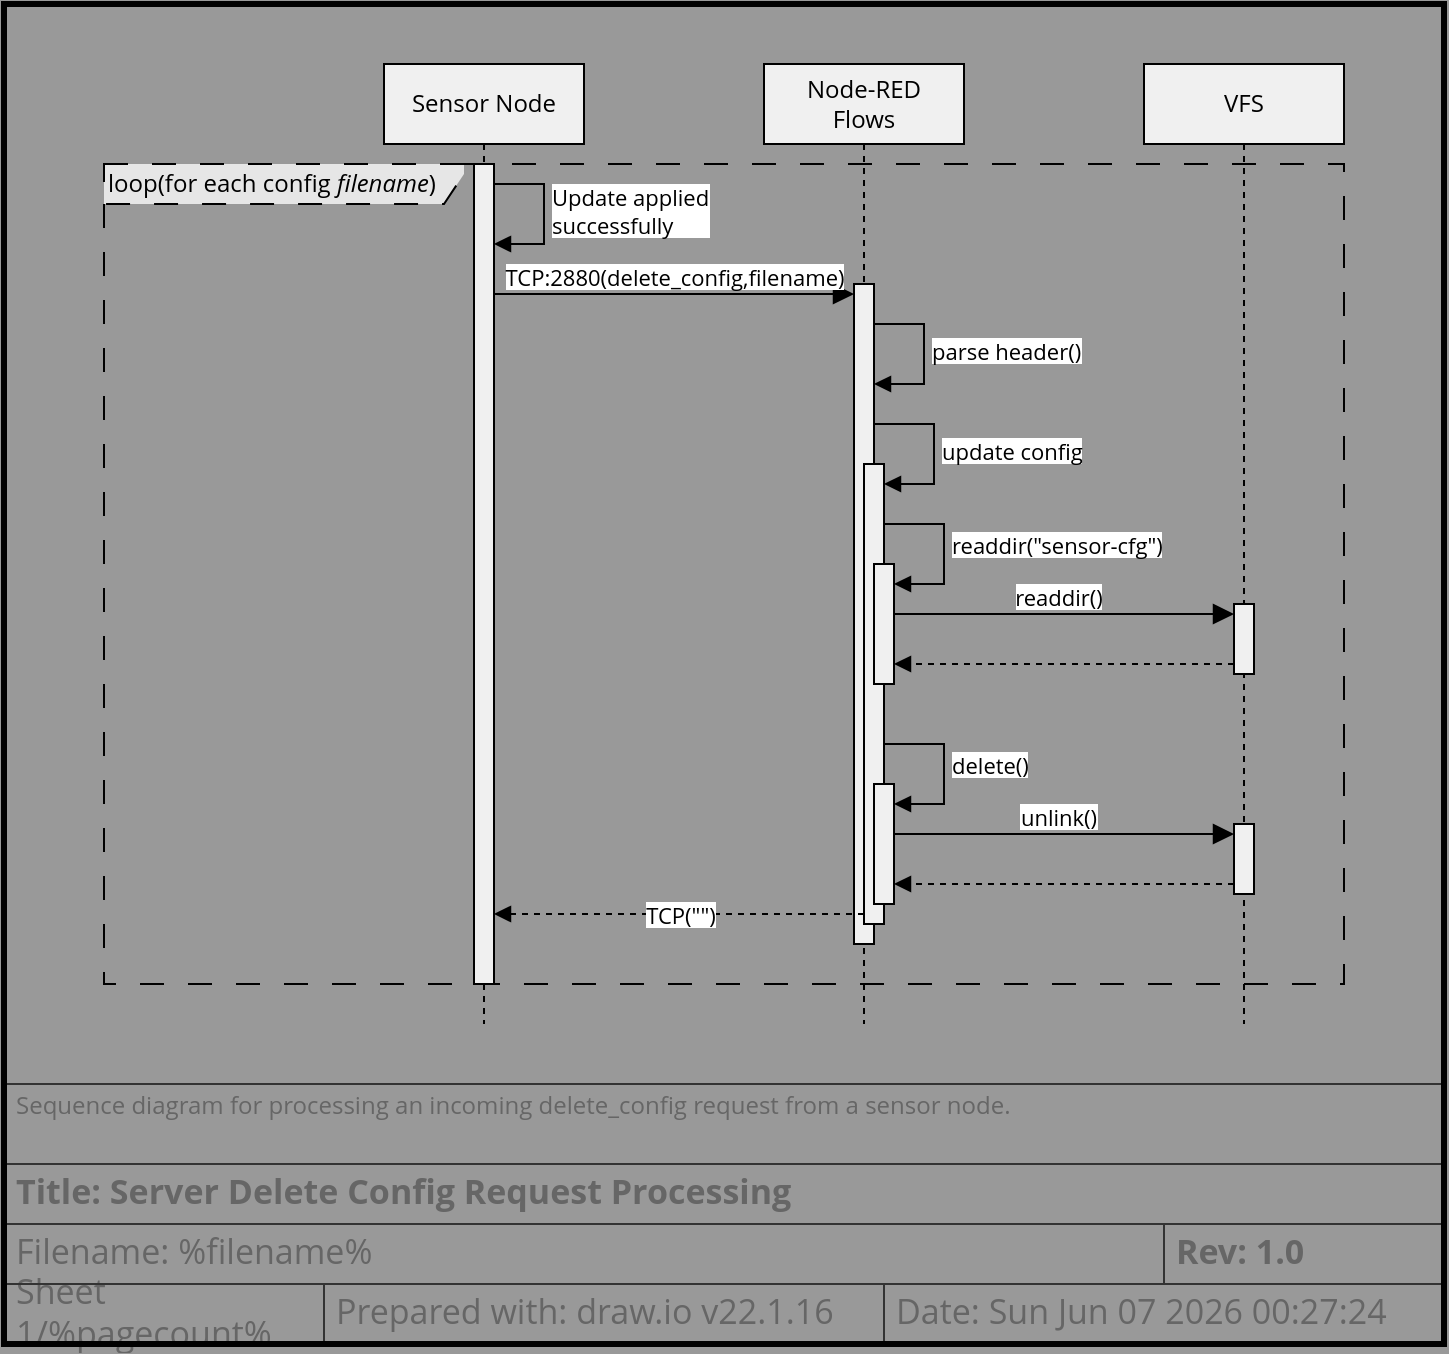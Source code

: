 <mxfile version="22.1.16" type="device">
  <diagram name="Server Delete Config Request Processing" id="fo18u6Ch1KVScq3Fo-Wy">
    <mxGraphModel dx="1111" dy="1194" grid="1" gridSize="10" guides="1" tooltips="1" connect="1" arrows="1" fold="1" page="1" pageScale="1" pageWidth="800" pageHeight="350" background="#999999" math="0" shadow="0">
      <root>
        <object label="" description="Sequence diagram for processing an incoming delete_config request from a sensor node." rev="1.0" id="0">
          <mxCell />
        </object>
        <object label="Title Block" id="1">
          <mxCell style="locked=1;" parent="0" />
        </object>
        <mxCell id="h7L3MlKvrl_dhOmhB3lf-10" value="Prepared with: draw.io v22.1.16" style="strokeWidth=1;shadow=0;dashed=0;align=center;html=1;shape=mxgraph.mockup.text.textBox;fontColor=#666666;align=left;fontSize=17;spacingLeft=4;spacingTop=-3;whiteSpace=wrap;strokeColor=#333333;mainText=;fillColor=none;fontFamily=Open Sans;movable=1;resizable=1;rotatable=1;deletable=1;editable=1;locked=0;connectable=1;" parent="1" vertex="1">
          <mxGeometry x="220" y="300" width="280" height="30" as="geometry" />
        </mxCell>
        <object label="&lt;div align=&quot;left&quot;&gt;Sheet %pagenumber%/%pagecount%&lt;/div&gt;" placeholders="1" id="h7L3MlKvrl_dhOmhB3lf-12">
          <mxCell style="strokeWidth=1;shadow=0;dashed=0;align=left;html=1;shape=mxgraph.mockup.text.textBox;fontColor=#666666;align=left;fontSize=17;spacingLeft=4;spacingTop=-3;whiteSpace=wrap;strokeColor=#333333;mainText=;fillColor=none;fontFamily=Open Sans;movable=1;resizable=1;rotatable=1;deletable=1;editable=1;locked=0;connectable=1;" parent="1" vertex="1">
            <mxGeometry x="60" y="300" width="160" height="30" as="geometry" />
          </mxCell>
        </object>
        <object label="Date: &lt;font style=&quot;font-size: 17px;&quot;&gt;%date{ddd mmm dd yyyy HH:MM:ss}%&lt;/font&gt;" placeholders="1" id="h7L3MlKvrl_dhOmhB3lf-13">
          <mxCell style="strokeWidth=1;shadow=0;dashed=0;align=center;html=1;shape=mxgraph.mockup.text.textBox;fontColor=#666666;align=left;fontSize=17;spacingLeft=4;spacingTop=-3;whiteSpace=wrap;strokeColor=#333333;mainText=;fillColor=none;fontFamily=Open Sans;movable=1;resizable=1;rotatable=1;deletable=1;editable=1;locked=0;connectable=1;" parent="1" vertex="1">
            <mxGeometry x="500" y="300" width="280" height="30" as="geometry" />
          </mxCell>
        </object>
        <object label="&lt;b&gt;Title: %page%&lt;/b&gt;" placeholders="1" id="h7L3MlKvrl_dhOmhB3lf-14">
          <mxCell style="strokeWidth=1;shadow=0;dashed=0;align=center;html=1;shape=mxgraph.mockup.text.textBox;fontColor=#666666;align=left;fontSize=17;spacingLeft=4;spacingTop=-3;whiteSpace=wrap;strokeColor=#333333;mainText=;fillColor=none;fontFamily=Open Sans;movable=1;resizable=1;rotatable=1;deletable=1;editable=1;locked=0;connectable=1;" parent="1" vertex="1">
            <mxGeometry x="60" y="240" width="720" height="30" as="geometry" />
          </mxCell>
        </object>
        <object label="Filename: %filename%" placeholders="1" id="h7L3MlKvrl_dhOmhB3lf-15">
          <mxCell style="strokeWidth=1;shadow=0;dashed=0;align=center;html=1;shape=mxgraph.mockup.text.textBox;fontColor=#666666;align=left;fontSize=17;spacingLeft=4;spacingTop=-3;whiteSpace=wrap;strokeColor=#333333;mainText=;fillColor=none;fontFamily=Open Sans;movable=1;resizable=1;rotatable=1;deletable=1;editable=1;locked=0;connectable=1;" parent="1" vertex="1">
            <mxGeometry x="60" y="270" width="580" height="30" as="geometry" />
          </mxCell>
        </object>
        <object label="&lt;div align=&quot;left&quot;&gt;%description%&lt;/div&gt;" placeholders="1" id="h7L3MlKvrl_dhOmhB3lf-16">
          <mxCell style="strokeWidth=1;shadow=0;dashed=0;html=1;shape=mxgraph.mockup.text.textBox;fontColor=#666666;align=left;verticalAlign=top;fontSize=12;spacingLeft=4;spacingTop=-3;whiteSpace=wrap;strokeColor=#333333;mainText=;fillColor=none;fontFamily=Open Sans;movable=1;resizable=1;rotatable=1;deletable=1;editable=1;locked=0;connectable=1;" parent="1" vertex="1">
            <mxGeometry x="60" y="200" width="720" height="40" as="geometry" />
          </mxCell>
        </object>
        <object label="&lt;b&gt;Rev: %rev%&lt;br&gt;&lt;/b&gt;" placeholders="1" id="EyKvBmyPNv_MzgSUc5b6-1">
          <mxCell style="strokeWidth=1;shadow=0;dashed=0;align=center;html=1;shape=mxgraph.mockup.text.textBox;fontColor=#666666;align=left;fontSize=17;spacingLeft=4;spacingTop=-3;whiteSpace=wrap;strokeColor=#333333;mainText=;fillColor=none;fontFamily=Open Sans;movable=1;resizable=1;rotatable=1;deletable=1;editable=1;locked=0;connectable=1;" parent="1" vertex="1">
            <mxGeometry x="640" y="270" width="140" height="30" as="geometry" />
          </mxCell>
        </object>
        <object label="Drawing Frame" id="2jkEU8j2_UPUL1MGRyPS-1">
          <mxCell style="locked=1;" parent="0" />
        </object>
        <mxCell id="2jkEU8j2_UPUL1MGRyPS-2" value="" style="rounded=0;whiteSpace=wrap;html=1;fillColor=none;strokeWidth=3;movable=1;resizable=1;rotatable=1;deletable=1;editable=1;locked=0;connectable=1;" parent="2jkEU8j2_UPUL1MGRyPS-1" vertex="1">
          <mxGeometry x="60" y="-340" width="720" height="670" as="geometry" />
        </mxCell>
        <object label="Document" id="NbdiYjX3MhI7OpqD2NvG-1">
          <mxCell parent="0" />
        </object>
        <mxCell id="76XYHuqCk6hpkV-VkHTu-1" value="loop(for each config &lt;i&gt;filename&lt;/i&gt;)" style="shape=umlFrame;whiteSpace=wrap;html=1;pointerEvents=0;fillColor=#E6E6E6;width=180;height=20;fontFamily=Open Sans;dashed=1;dashPattern=12 12;align=left;" vertex="1" parent="NbdiYjX3MhI7OpqD2NvG-1">
          <mxGeometry x="110" y="-260" width="620" height="410" as="geometry" />
        </mxCell>
        <mxCell id="wkoMTMszb8feKshPE3ry-12" value="Update applied&lt;br&gt;successfully" style="html=1;align=left;spacingLeft=2;endArrow=block;rounded=0;edgeStyle=orthogonalEdgeStyle;curved=0;rounded=0;fontFamily=Open Sans;" parent="NbdiYjX3MhI7OpqD2NvG-1" edge="1">
          <mxGeometry relative="1" as="geometry">
            <mxPoint x="300" y="-250" as="sourcePoint" />
            <Array as="points">
              <mxPoint x="330" y="-250" />
              <mxPoint x="330" y="-220" />
            </Array>
            <mxPoint x="305" y="-220" as="targetPoint" />
          </mxGeometry>
        </mxCell>
        <mxCell id="Iwt6Ft-PqrTWGJXxDrMG-19" value="Sensor Node" style="shape=umlLifeline;perimeter=lifelinePerimeter;whiteSpace=wrap;html=1;container=1;dropTarget=0;collapsible=0;recursiveResize=0;outlineConnect=0;portConstraint=eastwest;newEdgeStyle={&quot;curved&quot;:0,&quot;rounded&quot;:0};fontFamily=Open Sans;fillColor=#F0F0F0;" parent="NbdiYjX3MhI7OpqD2NvG-1" vertex="1">
          <mxGeometry x="250" y="-310" width="100" height="480" as="geometry" />
        </mxCell>
        <mxCell id="7Aj4RmTkRRsbpIWRG7jr-2" value="" style="html=1;points=[[0,0,0,0,5],[0,1,0,0,-5],[1,0,0,0,5],[1,1,0,0,-5]];perimeter=orthogonalPerimeter;outlineConnect=0;targetShapes=umlLifeline;portConstraint=eastwest;newEdgeStyle={&quot;curved&quot;:0,&quot;rounded&quot;:0};fontFamily=Open Sans;fillColor=#F0F0F0;" parent="Iwt6Ft-PqrTWGJXxDrMG-19" vertex="1">
          <mxGeometry x="45" y="50" width="10" height="410" as="geometry" />
        </mxCell>
        <mxCell id="Iwt6Ft-PqrTWGJXxDrMG-20" value="Node-RED&lt;br&gt;Flows" style="shape=umlLifeline;perimeter=lifelinePerimeter;whiteSpace=wrap;html=1;container=1;dropTarget=0;collapsible=0;recursiveResize=0;outlineConnect=0;portConstraint=eastwest;newEdgeStyle={&quot;curved&quot;:0,&quot;rounded&quot;:0};fontFamily=Open Sans;fillColor=#F0F0F0;" parent="NbdiYjX3MhI7OpqD2NvG-1" vertex="1">
          <mxGeometry x="440" y="-310" width="100" height="480" as="geometry" />
        </mxCell>
        <mxCell id="7Aj4RmTkRRsbpIWRG7jr-16" value="parse header()" style="html=1;align=left;spacingLeft=2;endArrow=block;rounded=0;edgeStyle=orthogonalEdgeStyle;curved=0;rounded=0;fontFamily=Open Sans;" parent="Iwt6Ft-PqrTWGJXxDrMG-20" edge="1">
          <mxGeometry relative="1" as="geometry">
            <mxPoint x="50" y="130" as="sourcePoint" />
            <Array as="points">
              <mxPoint x="80" y="160" />
            </Array>
            <mxPoint x="55" y="160" as="targetPoint" />
          </mxGeometry>
        </mxCell>
        <mxCell id="7Aj4RmTkRRsbpIWRG7jr-3" value="" style="html=1;points=[[0,0,0,0,5],[0,1,0,0,-5],[1,0,0,0,5],[1,1,0,0,-5]];perimeter=orthogonalPerimeter;outlineConnect=0;targetShapes=umlLifeline;portConstraint=eastwest;newEdgeStyle={&quot;curved&quot;:0,&quot;rounded&quot;:0};fontFamily=Open Sans;fillColor=#F0F0F0;" parent="Iwt6Ft-PqrTWGJXxDrMG-20" vertex="1">
          <mxGeometry x="45" y="110" width="10" height="330" as="geometry" />
        </mxCell>
        <mxCell id="7Aj4RmTkRRsbpIWRG7jr-15" value="delete()" style="html=1;align=left;spacingLeft=2;endArrow=block;rounded=0;edgeStyle=orthogonalEdgeStyle;curved=0;rounded=0;fontFamily=Open Sans;" parent="Iwt6Ft-PqrTWGJXxDrMG-20" edge="1">
          <mxGeometry x="-0.06" relative="1" as="geometry">
            <mxPoint x="60" y="340" as="sourcePoint" />
            <Array as="points">
              <mxPoint x="90" y="370" />
            </Array>
            <mxPoint x="65" y="370" as="targetPoint" />
            <mxPoint as="offset" />
          </mxGeometry>
        </mxCell>
        <mxCell id="7Aj4RmTkRRsbpIWRG7jr-17" value="" style="html=1;points=[[0,0,0,0,5],[0,1,0,0,-5],[1,0,0,0,5],[1,1,0,0,-5]];perimeter=orthogonalPerimeter;outlineConnect=0;targetShapes=umlLifeline;portConstraint=eastwest;newEdgeStyle={&quot;curved&quot;:0,&quot;rounded&quot;:0};fillColor=#F0F0F0;fontFamily=Open Sans;" parent="Iwt6Ft-PqrTWGJXxDrMG-20" vertex="1">
          <mxGeometry x="50" y="200" width="10" height="230" as="geometry" />
        </mxCell>
        <mxCell id="7Aj4RmTkRRsbpIWRG7jr-18" value="update config" style="html=1;align=left;spacingLeft=2;endArrow=block;rounded=0;edgeStyle=orthogonalEdgeStyle;curved=0;rounded=0;fontFamily=Open Sans;" parent="Iwt6Ft-PqrTWGJXxDrMG-20" target="7Aj4RmTkRRsbpIWRG7jr-17" edge="1">
          <mxGeometry x="0.012" relative="1" as="geometry">
            <mxPoint x="55" y="180" as="sourcePoint" />
            <Array as="points">
              <mxPoint x="85" y="180" />
              <mxPoint x="85" y="210" />
            </Array>
            <mxPoint as="offset" />
          </mxGeometry>
        </mxCell>
        <mxCell id="wkoMTMszb8feKshPE3ry-6" value="" style="html=1;points=[[0,0,0,0,5],[0,1,0,0,-5],[1,0,0,0,5],[1,1,0,0,-5]];perimeter=orthogonalPerimeter;outlineConnect=0;targetShapes=umlLifeline;portConstraint=eastwest;newEdgeStyle={&quot;curved&quot;:0,&quot;rounded&quot;:0};fontFamily=Open Sans;fillColor=#F0F0F0;" parent="Iwt6Ft-PqrTWGJXxDrMG-20" vertex="1">
          <mxGeometry x="55" y="360" width="10" height="60" as="geometry" />
        </mxCell>
        <mxCell id="wkoMTMszb8feKshPE3ry-7" value="readdir(&quot;sensor-cfg&quot;)" style="html=1;align=left;spacingLeft=2;endArrow=block;rounded=0;edgeStyle=orthogonalEdgeStyle;curved=0;rounded=0;fontFamily=Open Sans;" parent="Iwt6Ft-PqrTWGJXxDrMG-20" edge="1">
          <mxGeometry x="-0.06" relative="1" as="geometry">
            <mxPoint x="60" y="230" as="sourcePoint" />
            <Array as="points">
              <mxPoint x="90" y="260" />
            </Array>
            <mxPoint x="65" y="260" as="targetPoint" />
            <mxPoint as="offset" />
          </mxGeometry>
        </mxCell>
        <mxCell id="wkoMTMszb8feKshPE3ry-8" value="" style="html=1;points=[[0,0,0,0,5],[0,1,0,0,-5],[1,0,0,0,5],[1,1,0,0,-5]];perimeter=orthogonalPerimeter;outlineConnect=0;targetShapes=umlLifeline;portConstraint=eastwest;newEdgeStyle={&quot;curved&quot;:0,&quot;rounded&quot;:0};fontFamily=Open Sans;fillColor=#F0F0F0;" parent="Iwt6Ft-PqrTWGJXxDrMG-20" vertex="1">
          <mxGeometry x="55" y="250" width="10" height="60" as="geometry" />
        </mxCell>
        <mxCell id="Iwt6Ft-PqrTWGJXxDrMG-33" value="VFS" style="shape=umlLifeline;perimeter=lifelinePerimeter;whiteSpace=wrap;html=1;container=1;dropTarget=0;collapsible=0;recursiveResize=0;outlineConnect=0;portConstraint=eastwest;newEdgeStyle={&quot;curved&quot;:0,&quot;rounded&quot;:0};fontFamily=Open Sans;fillColor=#F0F0F0;" parent="NbdiYjX3MhI7OpqD2NvG-1" vertex="1">
          <mxGeometry x="630" y="-310" width="100" height="480" as="geometry" />
        </mxCell>
        <mxCell id="7Aj4RmTkRRsbpIWRG7jr-21" value="" style="html=1;points=[[0,0,0,0,5],[0,1,0,0,-5],[1,0,0,0,5],[1,1,0,0,-5]];perimeter=orthogonalPerimeter;outlineConnect=0;targetShapes=umlLifeline;portConstraint=eastwest;newEdgeStyle={&quot;curved&quot;:0,&quot;rounded&quot;:0};fontFamily=Open Sans;fillColor=#F0F0F0;" parent="Iwt6Ft-PqrTWGJXxDrMG-33" vertex="1">
          <mxGeometry x="45" y="380" width="10" height="35" as="geometry" />
        </mxCell>
        <mxCell id="wkoMTMszb8feKshPE3ry-2" value="" style="html=1;points=[[0,0,0,0,5],[0,1,0,0,-5],[1,0,0,0,5],[1,1,0,0,-5]];perimeter=orthogonalPerimeter;outlineConnect=0;targetShapes=umlLifeline;portConstraint=eastwest;newEdgeStyle={&quot;curved&quot;:0,&quot;rounded&quot;:0};fontFamily=Open Sans;fillColor=#F0F0F0;" parent="Iwt6Ft-PqrTWGJXxDrMG-33" vertex="1">
          <mxGeometry x="45" y="270" width="10" height="35" as="geometry" />
        </mxCell>
        <mxCell id="7Aj4RmTkRRsbpIWRG7jr-12" value="TCP:2880(delete_config,filename)" style="html=1;verticalAlign=bottom;endArrow=block;endSize=8;curved=0;rounded=0;fontFamily=Open Sans;endFill=1;fontSize=11;entryX=0;entryY=0;entryDx=0;entryDy=5;entryPerimeter=0;" parent="NbdiYjX3MhI7OpqD2NvG-1" edge="1" target="7Aj4RmTkRRsbpIWRG7jr-3" source="7Aj4RmTkRRsbpIWRG7jr-2">
          <mxGeometry width="80" relative="1" as="geometry">
            <mxPoint x="305" y="-170" as="sourcePoint" />
            <mxPoint x="485" y="-170" as="targetPoint" />
          </mxGeometry>
        </mxCell>
        <mxCell id="7Aj4RmTkRRsbpIWRG7jr-19" value="TCP(&quot;&quot;)" style="rounded=0;orthogonalLoop=1;jettySize=auto;html=1;dashed=1;endArrow=block;endFill=1;exitX=0;exitY=1;exitDx=0;exitDy=-5;exitPerimeter=0;fontFamily=Open Sans;" parent="NbdiYjX3MhI7OpqD2NvG-1" source="7Aj4RmTkRRsbpIWRG7jr-17" target="7Aj4RmTkRRsbpIWRG7jr-2" edge="1">
          <mxGeometry x="0.002" relative="1" as="geometry">
            <mxPoint x="320" y="220" as="sourcePoint" />
            <mxPoint x="175" y="230" as="targetPoint" />
            <mxPoint as="offset" />
          </mxGeometry>
        </mxCell>
        <mxCell id="7Aj4RmTkRRsbpIWRG7jr-23" value="unlink()" style="html=1;verticalAlign=bottom;endArrow=block;endSize=8;curved=0;rounded=0;fontFamily=Open Sans;endFill=1;fontSize=11;entryX=0;entryY=0;entryDx=0;entryDy=5;entryPerimeter=0;" parent="NbdiYjX3MhI7OpqD2NvG-1" source="wkoMTMszb8feKshPE3ry-6" target="7Aj4RmTkRRsbpIWRG7jr-21" edge="1">
          <mxGeometry x="-0.035" width="80" relative="1" as="geometry">
            <mxPoint x="495" y="235" as="sourcePoint" />
            <mxPoint x="490" y="235" as="targetPoint" />
            <mxPoint as="offset" />
          </mxGeometry>
        </mxCell>
        <mxCell id="7Aj4RmTkRRsbpIWRG7jr-24" value="" style="rounded=0;orthogonalLoop=1;jettySize=auto;html=1;dashed=1;endArrow=block;endFill=1;exitX=0;exitY=1;exitDx=0;exitDy=-5;exitPerimeter=0;fontFamily=Open Sans;" parent="NbdiYjX3MhI7OpqD2NvG-1" source="7Aj4RmTkRRsbpIWRG7jr-21" target="wkoMTMszb8feKshPE3ry-6" edge="1">
          <mxGeometry relative="1" as="geometry">
            <mxPoint x="635" y="275" as="sourcePoint" />
            <mxPoint x="495" y="260" as="targetPoint" />
          </mxGeometry>
        </mxCell>
        <mxCell id="wkoMTMszb8feKshPE3ry-3" value="readdir()" style="html=1;verticalAlign=bottom;endArrow=block;endSize=8;curved=0;rounded=0;fontFamily=Open Sans;endFill=1;fontSize=11;entryX=0;entryY=0;entryDx=0;entryDy=5;entryPerimeter=0;" parent="NbdiYjX3MhI7OpqD2NvG-1" source="wkoMTMszb8feKshPE3ry-8" target="wkoMTMszb8feKshPE3ry-2" edge="1">
          <mxGeometry x="-0.035" width="80" relative="1" as="geometry">
            <mxPoint x="495" y="-55" as="sourcePoint" />
            <mxPoint x="490" y="-55" as="targetPoint" />
            <mxPoint as="offset" />
          </mxGeometry>
        </mxCell>
        <mxCell id="wkoMTMszb8feKshPE3ry-4" value="" style="rounded=0;orthogonalLoop=1;jettySize=auto;html=1;dashed=1;endArrow=block;endFill=1;exitX=0;exitY=1;exitDx=0;exitDy=-5;exitPerimeter=0;fontFamily=Open Sans;" parent="NbdiYjX3MhI7OpqD2NvG-1" source="wkoMTMszb8feKshPE3ry-2" target="wkoMTMszb8feKshPE3ry-8" edge="1">
          <mxGeometry relative="1" as="geometry">
            <mxPoint x="635" y="-15" as="sourcePoint" />
            <mxPoint x="495" y="-30" as="targetPoint" />
          </mxGeometry>
        </mxCell>
      </root>
    </mxGraphModel>
  </diagram>
</mxfile>
